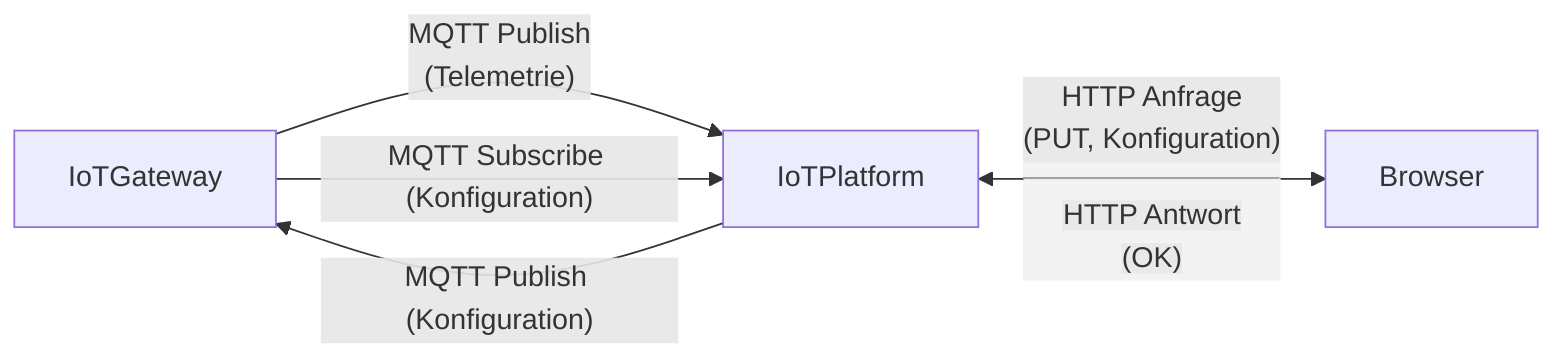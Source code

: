 flowchart LR

    IoTGateway --"MQTT Publish<br/>(Telemetrie)"--> IoTPlatform
    IoTGateway --"MQTT Subscribe (Konfiguration)"--> IoTPlatform

    IoTPlatform --"MQTT Publish (Konfiguration)"--> IoTGateway

    IoTPlatform <--"HTTP Anfrage<br/>(PUT, Konfiguration)<hr/>HTTP Antwort<br/>(OK)"--> Browser